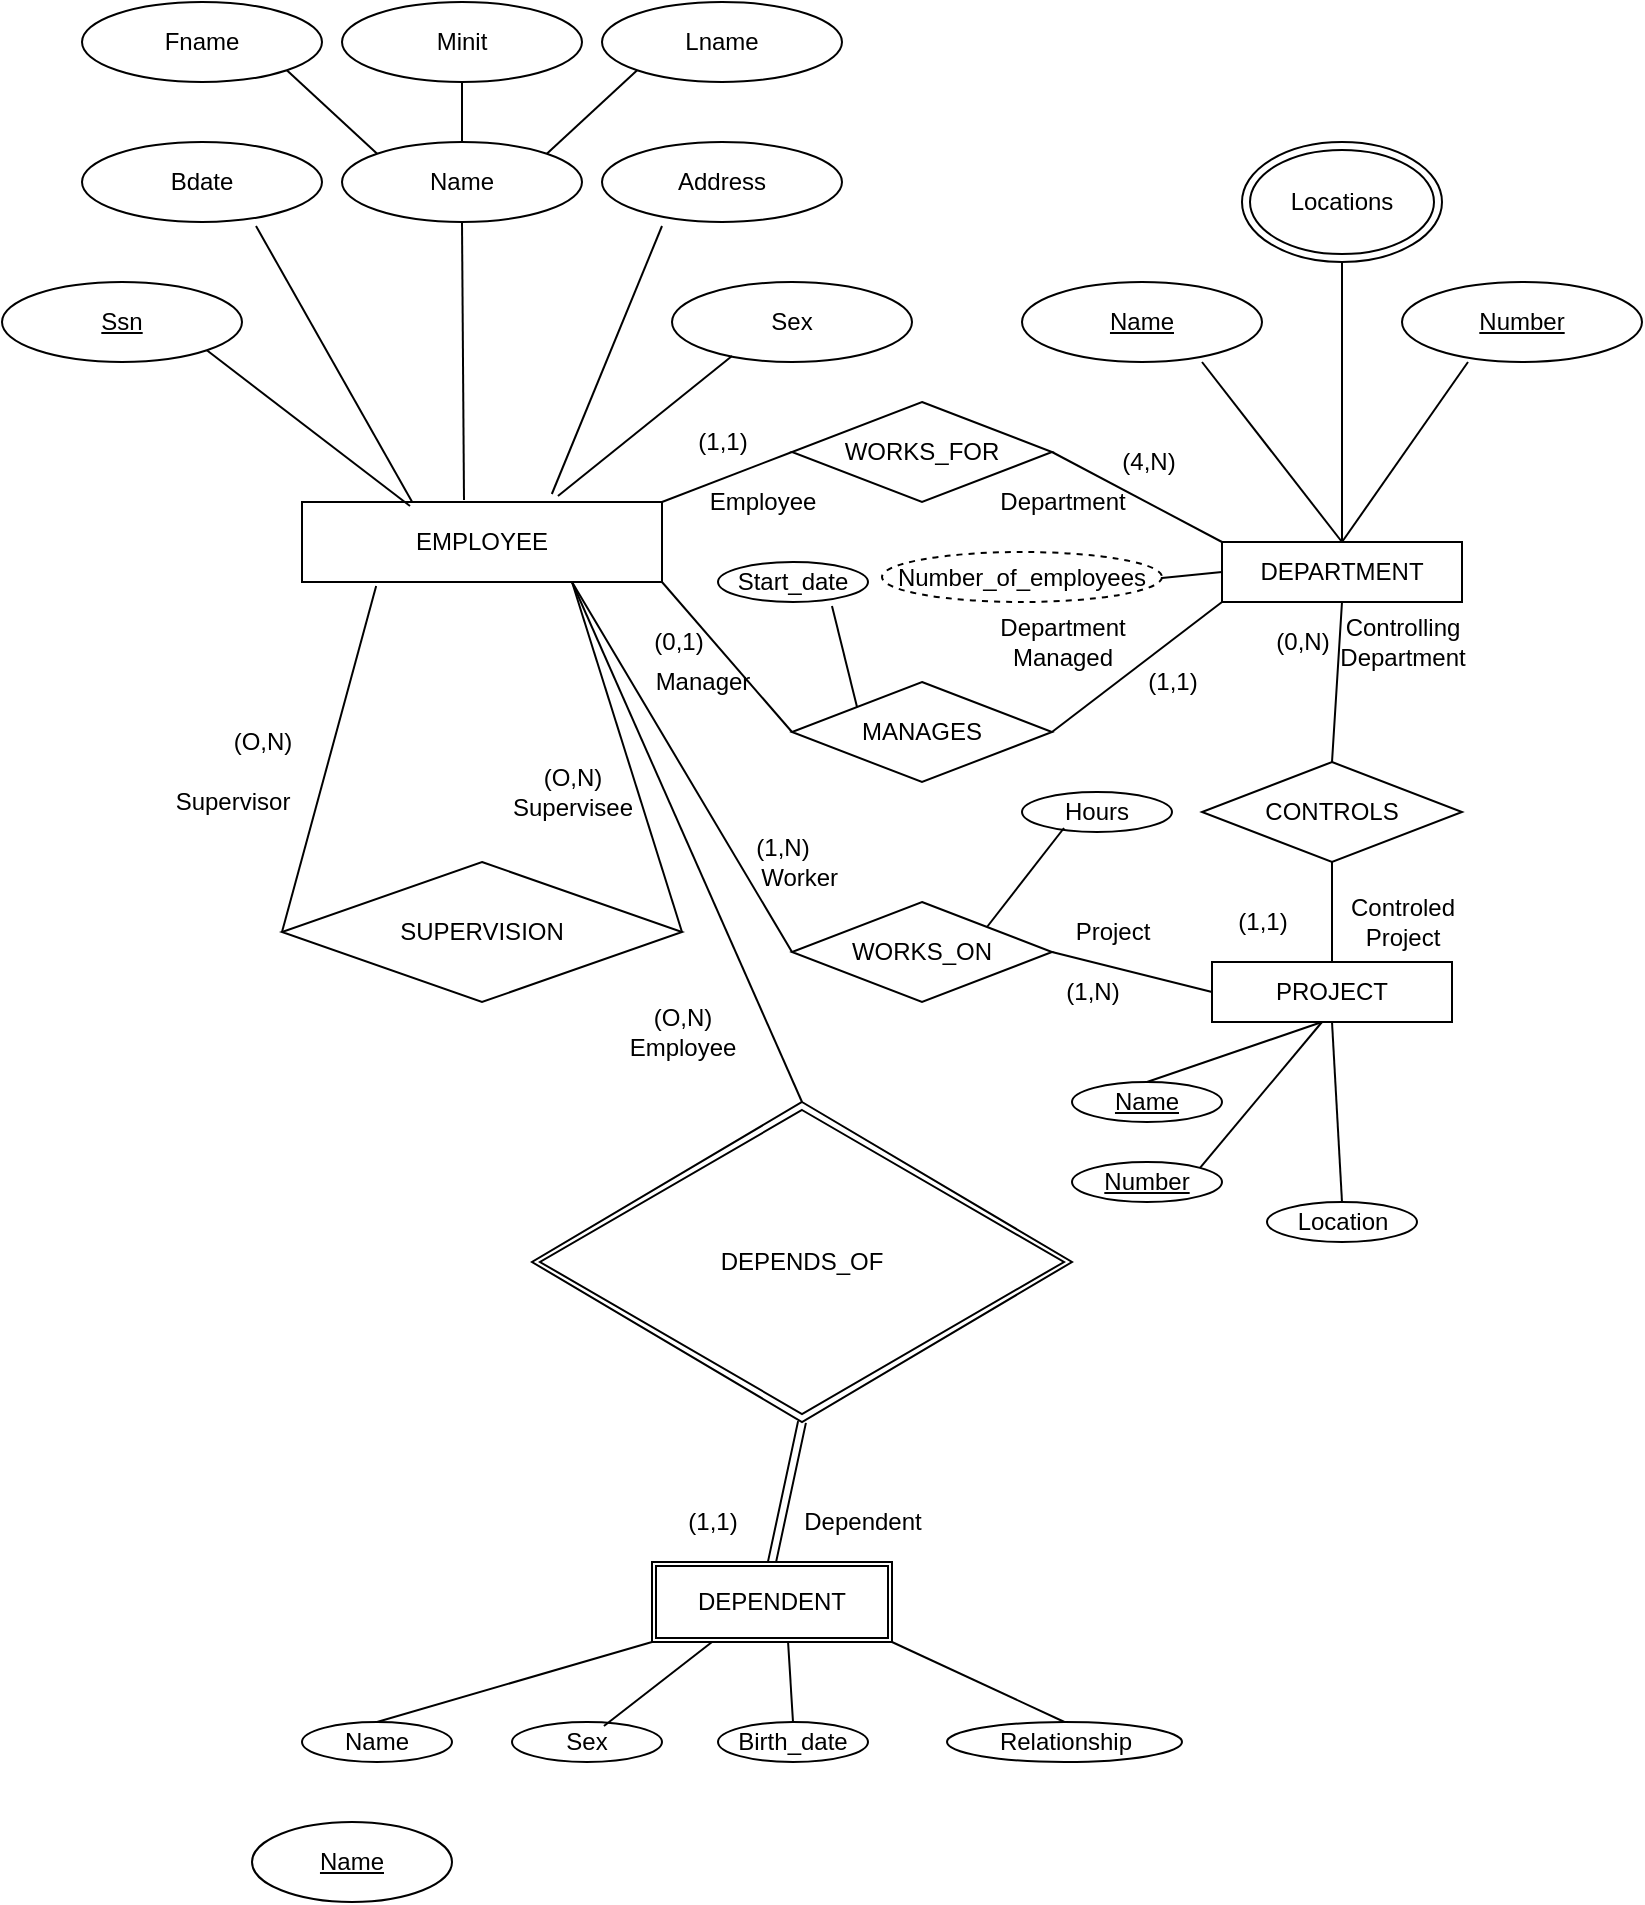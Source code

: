 <mxfile version="13.8.5" type="github">
  <diagram id="F_BEhLT4oKOZ831gFgLm" name="Page-1">
    <mxGraphModel dx="619" dy="715" grid="1" gridSize="10" guides="1" tooltips="1" connect="1" arrows="1" fold="1" page="1" pageScale="1" pageWidth="850" pageHeight="1100" math="0" shadow="0">
      <root>
        <mxCell id="0" />
        <mxCell id="1" parent="0" />
        <mxCell id="HosS5gP8n9v2VMugwRI7-6" value="EMPLOYEE" style="rounded=0;whiteSpace=wrap;html=1;" vertex="1" parent="1">
          <mxGeometry x="180" y="310" width="180" height="40" as="geometry" />
        </mxCell>
        <mxCell id="HosS5gP8n9v2VMugwRI7-9" value="SUPERVISION" style="rhombus;whiteSpace=wrap;html=1;" vertex="1" parent="1">
          <mxGeometry x="170" y="490" width="200" height="70" as="geometry" />
        </mxCell>
        <mxCell id="HosS5gP8n9v2VMugwRI7-12" value="" style="endArrow=none;html=1;exitX=0;exitY=0.5;exitDx=0;exitDy=0;entryX=0.206;entryY=1.05;entryDx=0;entryDy=0;entryPerimeter=0;" edge="1" parent="1" source="HosS5gP8n9v2VMugwRI7-9" target="HosS5gP8n9v2VMugwRI7-6">
          <mxGeometry width="50" height="50" relative="1" as="geometry">
            <mxPoint x="220" y="350" as="sourcePoint" />
            <mxPoint x="270" y="300" as="targetPoint" />
          </mxGeometry>
        </mxCell>
        <mxCell id="HosS5gP8n9v2VMugwRI7-14" value="" style="endArrow=none;html=1;" edge="1" parent="1">
          <mxGeometry width="50" height="50" relative="1" as="geometry">
            <mxPoint x="220" y="350" as="sourcePoint" />
            <mxPoint x="315" y="350" as="targetPoint" />
          </mxGeometry>
        </mxCell>
        <mxCell id="HosS5gP8n9v2VMugwRI7-16" value="" style="endArrow=none;html=1;entryX=1;entryY=0.5;entryDx=0;entryDy=0;exitX=0.75;exitY=1;exitDx=0;exitDy=0;" edge="1" parent="1" source="HosS5gP8n9v2VMugwRI7-6" target="HosS5gP8n9v2VMugwRI7-9">
          <mxGeometry width="50" height="50" relative="1" as="geometry">
            <mxPoint x="310" y="360" as="sourcePoint" />
            <mxPoint x="350" y="420" as="targetPoint" />
          </mxGeometry>
        </mxCell>
        <mxCell id="HosS5gP8n9v2VMugwRI7-17" value="Fname" style="ellipse;whiteSpace=wrap;html=1;" vertex="1" parent="1">
          <mxGeometry x="70" y="60" width="120" height="40" as="geometry" />
        </mxCell>
        <mxCell id="HosS5gP8n9v2VMugwRI7-19" value="Minit" style="ellipse;whiteSpace=wrap;html=1;" vertex="1" parent="1">
          <mxGeometry x="200" y="60" width="120" height="40" as="geometry" />
        </mxCell>
        <mxCell id="HosS5gP8n9v2VMugwRI7-20" value="Lname" style="ellipse;whiteSpace=wrap;html=1;" vertex="1" parent="1">
          <mxGeometry x="330" y="60" width="120" height="40" as="geometry" />
        </mxCell>
        <mxCell id="HosS5gP8n9v2VMugwRI7-21" value="Name" style="ellipse;whiteSpace=wrap;html=1;" vertex="1" parent="1">
          <mxGeometry x="200" y="130" width="120" height="40" as="geometry" />
        </mxCell>
        <mxCell id="HosS5gP8n9v2VMugwRI7-22" value="Address" style="ellipse;whiteSpace=wrap;html=1;" vertex="1" parent="1">
          <mxGeometry x="330" y="130" width="120" height="40" as="geometry" />
        </mxCell>
        <mxCell id="HosS5gP8n9v2VMugwRI7-23" value="Bdate" style="ellipse;whiteSpace=wrap;html=1;" vertex="1" parent="1">
          <mxGeometry x="70" y="130" width="120" height="40" as="geometry" />
        </mxCell>
        <mxCell id="HosS5gP8n9v2VMugwRI7-25" value="" style="endArrow=none;html=1;entryX=1;entryY=1;entryDx=0;entryDy=0;exitX=0;exitY=0;exitDx=0;exitDy=0;" edge="1" parent="1" source="HosS5gP8n9v2VMugwRI7-21" target="HosS5gP8n9v2VMugwRI7-17">
          <mxGeometry width="50" height="50" relative="1" as="geometry">
            <mxPoint x="140" y="150" as="sourcePoint" />
            <mxPoint x="190" y="100" as="targetPoint" />
          </mxGeometry>
        </mxCell>
        <mxCell id="HosS5gP8n9v2VMugwRI7-26" value="" style="endArrow=none;html=1;entryX=0;entryY=1;entryDx=0;entryDy=0;exitX=1;exitY=0;exitDx=0;exitDy=0;" edge="1" parent="1" source="HosS5gP8n9v2VMugwRI7-21" target="HosS5gP8n9v2VMugwRI7-20">
          <mxGeometry width="50" height="50" relative="1" as="geometry">
            <mxPoint x="350" y="150" as="sourcePoint" />
            <mxPoint x="400" y="100" as="targetPoint" />
          </mxGeometry>
        </mxCell>
        <mxCell id="HosS5gP8n9v2VMugwRI7-28" value="" style="endArrow=none;html=1;entryX=0.725;entryY=1.05;entryDx=0;entryDy=0;entryPerimeter=0;exitX=0.306;exitY=0;exitDx=0;exitDy=0;exitPerimeter=0;" edge="1" parent="1" source="HosS5gP8n9v2VMugwRI7-6" target="HosS5gP8n9v2VMugwRI7-23">
          <mxGeometry width="50" height="50" relative="1" as="geometry">
            <mxPoint x="200" y="290" as="sourcePoint" />
            <mxPoint x="250" y="240" as="targetPoint" />
          </mxGeometry>
        </mxCell>
        <mxCell id="HosS5gP8n9v2VMugwRI7-30" value="&lt;u&gt;Ssn&lt;/u&gt;" style="ellipse;whiteSpace=wrap;html=1;" vertex="1" parent="1">
          <mxGeometry x="30" y="200" width="120" height="40" as="geometry" />
        </mxCell>
        <mxCell id="HosS5gP8n9v2VMugwRI7-31" value="Sex" style="ellipse;whiteSpace=wrap;html=1;" vertex="1" parent="1">
          <mxGeometry x="365" y="200" width="120" height="40" as="geometry" />
        </mxCell>
        <mxCell id="HosS5gP8n9v2VMugwRI7-32" value="" style="endArrow=none;html=1;entryX=1;entryY=1;entryDx=0;entryDy=0;exitX=0.3;exitY=0.05;exitDx=0;exitDy=0;exitPerimeter=0;" edge="1" parent="1" source="HosS5gP8n9v2VMugwRI7-6" target="HosS5gP8n9v2VMugwRI7-30">
          <mxGeometry width="50" height="50" relative="1" as="geometry">
            <mxPoint x="90" y="300" as="sourcePoint" />
            <mxPoint x="140" y="250" as="targetPoint" />
          </mxGeometry>
        </mxCell>
        <mxCell id="HosS5gP8n9v2VMugwRI7-35" value="" style="endArrow=none;html=1;entryX=0.5;entryY=1;entryDx=0;entryDy=0;exitX=0.45;exitY=-0.025;exitDx=0;exitDy=0;exitPerimeter=0;" edge="1" parent="1" source="HosS5gP8n9v2VMugwRI7-6" target="HosS5gP8n9v2VMugwRI7-21">
          <mxGeometry width="50" height="50" relative="1" as="geometry">
            <mxPoint x="250" y="280" as="sourcePoint" />
            <mxPoint x="300" y="230" as="targetPoint" />
          </mxGeometry>
        </mxCell>
        <mxCell id="HosS5gP8n9v2VMugwRI7-36" value="" style="endArrow=none;html=1;entryX=0.25;entryY=1.05;entryDx=0;entryDy=0;entryPerimeter=0;exitX=0.694;exitY=-0.1;exitDx=0;exitDy=0;exitPerimeter=0;" edge="1" parent="1" source="HosS5gP8n9v2VMugwRI7-6" target="HosS5gP8n9v2VMugwRI7-22">
          <mxGeometry width="50" height="50" relative="1" as="geometry">
            <mxPoint x="280" y="280" as="sourcePoint" />
            <mxPoint x="330" y="230" as="targetPoint" />
          </mxGeometry>
        </mxCell>
        <mxCell id="HosS5gP8n9v2VMugwRI7-37" value="" style="endArrow=none;html=1;entryX=0.25;entryY=0.925;entryDx=0;entryDy=0;entryPerimeter=0;exitX=0.711;exitY=-0.075;exitDx=0;exitDy=0;exitPerimeter=0;" edge="1" parent="1" source="HosS5gP8n9v2VMugwRI7-6" target="HosS5gP8n9v2VMugwRI7-31">
          <mxGeometry width="50" height="50" relative="1" as="geometry">
            <mxPoint x="400" y="320" as="sourcePoint" />
            <mxPoint x="450" y="270" as="targetPoint" />
          </mxGeometry>
        </mxCell>
        <mxCell id="HosS5gP8n9v2VMugwRI7-38" value="WORKS_FOR" style="rhombus;whiteSpace=wrap;html=1;" vertex="1" parent="1">
          <mxGeometry x="425" y="260" width="130" height="50" as="geometry" />
        </mxCell>
        <mxCell id="HosS5gP8n9v2VMugwRI7-41" value="" style="endArrow=none;html=1;exitX=1;exitY=0;exitDx=0;exitDy=0;entryX=0;entryY=0.5;entryDx=0;entryDy=0;" edge="1" parent="1" source="HosS5gP8n9v2VMugwRI7-6" target="HosS5gP8n9v2VMugwRI7-38">
          <mxGeometry width="50" height="50" relative="1" as="geometry">
            <mxPoint x="450" y="340" as="sourcePoint" />
            <mxPoint x="500" y="290" as="targetPoint" />
          </mxGeometry>
        </mxCell>
        <mxCell id="HosS5gP8n9v2VMugwRI7-42" value="MANAGES" style="rhombus;whiteSpace=wrap;html=1;" vertex="1" parent="1">
          <mxGeometry x="425" y="400" width="130" height="50" as="geometry" />
        </mxCell>
        <mxCell id="HosS5gP8n9v2VMugwRI7-43" value="" style="endArrow=none;html=1;entryX=0;entryY=0.5;entryDx=0;entryDy=0;exitX=1;exitY=1;exitDx=0;exitDy=0;" edge="1" parent="1" source="HosS5gP8n9v2VMugwRI7-6" target="HosS5gP8n9v2VMugwRI7-42">
          <mxGeometry width="50" height="50" relative="1" as="geometry">
            <mxPoint x="350" y="430" as="sourcePoint" />
            <mxPoint x="400" y="380" as="targetPoint" />
          </mxGeometry>
        </mxCell>
        <mxCell id="HosS5gP8n9v2VMugwRI7-44" value="Start_date" style="ellipse;whiteSpace=wrap;html=1;" vertex="1" parent="1">
          <mxGeometry x="388" y="340" width="75" height="20" as="geometry" />
        </mxCell>
        <mxCell id="HosS5gP8n9v2VMugwRI7-45" value="" style="endArrow=none;html=1;entryX=0.76;entryY=1.1;entryDx=0;entryDy=0;entryPerimeter=0;exitX=0;exitY=0;exitDx=0;exitDy=0;" edge="1" parent="1" source="HosS5gP8n9v2VMugwRI7-42" target="HosS5gP8n9v2VMugwRI7-44">
          <mxGeometry width="50" height="50" relative="1" as="geometry">
            <mxPoint x="410" y="460" as="sourcePoint" />
            <mxPoint x="460" y="410" as="targetPoint" />
          </mxGeometry>
        </mxCell>
        <mxCell id="HosS5gP8n9v2VMugwRI7-46" value="DEPARTMENT" style="rounded=0;whiteSpace=wrap;html=1;" vertex="1" parent="1">
          <mxGeometry x="640" y="330" width="120" height="30" as="geometry" />
        </mxCell>
        <mxCell id="HosS5gP8n9v2VMugwRI7-47" value="" style="endArrow=none;html=1;exitX=0;exitY=0;exitDx=0;exitDy=0;entryX=1;entryY=0.5;entryDx=0;entryDy=0;" edge="1" parent="1" source="HosS5gP8n9v2VMugwRI7-46" target="HosS5gP8n9v2VMugwRI7-38">
          <mxGeometry width="50" height="50" relative="1" as="geometry">
            <mxPoint x="560" y="360" as="sourcePoint" />
            <mxPoint x="560" y="290" as="targetPoint" />
          </mxGeometry>
        </mxCell>
        <mxCell id="HosS5gP8n9v2VMugwRI7-48" value="" style="endArrow=none;html=1;entryX=1;entryY=0.5;entryDx=0;entryDy=0;exitX=0;exitY=1;exitDx=0;exitDy=0;" edge="1" parent="1" source="HosS5gP8n9v2VMugwRI7-46" target="HosS5gP8n9v2VMugwRI7-42">
          <mxGeometry width="50" height="50" relative="1" as="geometry">
            <mxPoint x="410" y="460" as="sourcePoint" />
            <mxPoint x="460" y="410" as="targetPoint" />
          </mxGeometry>
        </mxCell>
        <mxCell id="HosS5gP8n9v2VMugwRI7-49" value="" style="endArrow=none;html=1;entryX=0;entryY=0.5;entryDx=0;entryDy=0;" edge="1" parent="1" target="HosS5gP8n9v2VMugwRI7-46">
          <mxGeometry width="50" height="50" relative="1" as="geometry">
            <mxPoint x="590" y="350" as="sourcePoint" />
            <mxPoint x="630" y="340" as="targetPoint" />
          </mxGeometry>
        </mxCell>
        <mxCell id="HosS5gP8n9v2VMugwRI7-51" value="Number_of_employees" style="ellipse;whiteSpace=wrap;html=1;dashed=1;" vertex="1" parent="1">
          <mxGeometry x="470" y="335" width="140" height="25" as="geometry" />
        </mxCell>
        <mxCell id="HosS5gP8n9v2VMugwRI7-52" value="Locations" style="ellipse;shape=doubleEllipse;whiteSpace=wrap;html=1;" vertex="1" parent="1">
          <mxGeometry x="650" y="130" width="100" height="60" as="geometry" />
        </mxCell>
        <mxCell id="HosS5gP8n9v2VMugwRI7-53" value="" style="endArrow=none;html=1;entryX=0.5;entryY=0;entryDx=0;entryDy=0;exitX=0.5;exitY=1;exitDx=0;exitDy=0;" edge="1" parent="1" source="HosS5gP8n9v2VMugwRI7-19" target="HosS5gP8n9v2VMugwRI7-21">
          <mxGeometry width="50" height="50" relative="1" as="geometry">
            <mxPoint x="450" y="350" as="sourcePoint" />
            <mxPoint x="500" y="300" as="targetPoint" />
          </mxGeometry>
        </mxCell>
        <mxCell id="HosS5gP8n9v2VMugwRI7-54" value="" style="endArrow=none;html=1;entryX=0.5;entryY=1;entryDx=0;entryDy=0;exitX=0.5;exitY=0;exitDx=0;exitDy=0;" edge="1" parent="1" source="HosS5gP8n9v2VMugwRI7-46" target="HosS5gP8n9v2VMugwRI7-52">
          <mxGeometry width="50" height="50" relative="1" as="geometry">
            <mxPoint x="680" y="320" as="sourcePoint" />
            <mxPoint x="730" y="270" as="targetPoint" />
          </mxGeometry>
        </mxCell>
        <mxCell id="HosS5gP8n9v2VMugwRI7-55" value="" style="endArrow=none;html=1;exitX=0.5;exitY=0;exitDx=0;exitDy=0;" edge="1" parent="1" source="HosS5gP8n9v2VMugwRI7-46">
          <mxGeometry width="50" height="50" relative="1" as="geometry">
            <mxPoint x="700" y="320" as="sourcePoint" />
            <mxPoint x="630" y="240" as="targetPoint" />
          </mxGeometry>
        </mxCell>
        <mxCell id="HosS5gP8n9v2VMugwRI7-58" value="&lt;u&gt;Name&lt;/u&gt;" style="ellipse;whiteSpace=wrap;html=1;" vertex="1" parent="1">
          <mxGeometry x="540" y="200" width="120" height="40" as="geometry" />
        </mxCell>
        <mxCell id="HosS5gP8n9v2VMugwRI7-59" value="&lt;u&gt;Number&lt;/u&gt;" style="ellipse;whiteSpace=wrap;html=1;" vertex="1" parent="1">
          <mxGeometry x="730" y="200" width="120" height="40" as="geometry" />
        </mxCell>
        <mxCell id="HosS5gP8n9v2VMugwRI7-60" value="" style="endArrow=none;html=1;entryX=0.275;entryY=1;entryDx=0;entryDy=0;entryPerimeter=0;exitX=0.5;exitY=0;exitDx=0;exitDy=0;" edge="1" parent="1" source="HosS5gP8n9v2VMugwRI7-46" target="HosS5gP8n9v2VMugwRI7-59">
          <mxGeometry width="50" height="50" relative="1" as="geometry">
            <mxPoint x="730" y="340" as="sourcePoint" />
            <mxPoint x="780" y="290" as="targetPoint" />
          </mxGeometry>
        </mxCell>
        <mxCell id="HosS5gP8n9v2VMugwRI7-62" value="CONTROLS" style="rhombus;whiteSpace=wrap;html=1;" vertex="1" parent="1">
          <mxGeometry x="630" y="440" width="130" height="50" as="geometry" />
        </mxCell>
        <mxCell id="HosS5gP8n9v2VMugwRI7-63" value="" style="endArrow=none;html=1;entryX=0.5;entryY=1;entryDx=0;entryDy=0;exitX=0.5;exitY=0;exitDx=0;exitDy=0;" edge="1" parent="1" source="HosS5gP8n9v2VMugwRI7-62" target="HosS5gP8n9v2VMugwRI7-46">
          <mxGeometry width="50" height="50" relative="1" as="geometry">
            <mxPoint x="670" y="430" as="sourcePoint" />
            <mxPoint x="720" y="380" as="targetPoint" />
          </mxGeometry>
        </mxCell>
        <mxCell id="HosS5gP8n9v2VMugwRI7-65" value="PROJECT" style="rounded=0;whiteSpace=wrap;html=1;" vertex="1" parent="1">
          <mxGeometry x="635" y="540" width="120" height="30" as="geometry" />
        </mxCell>
        <mxCell id="HosS5gP8n9v2VMugwRI7-66" value="" style="endArrow=none;html=1;entryX=0.5;entryY=1;entryDx=0;entryDy=0;" edge="1" parent="1" source="HosS5gP8n9v2VMugwRI7-65" target="HosS5gP8n9v2VMugwRI7-62">
          <mxGeometry width="50" height="50" relative="1" as="geometry">
            <mxPoint x="660" y="540" as="sourcePoint" />
            <mxPoint x="710" y="490" as="targetPoint" />
          </mxGeometry>
        </mxCell>
        <mxCell id="HosS5gP8n9v2VMugwRI7-67" value="WORKS_ON" style="rhombus;whiteSpace=wrap;html=1;" vertex="1" parent="1">
          <mxGeometry x="425" y="510" width="130" height="50" as="geometry" />
        </mxCell>
        <mxCell id="HosS5gP8n9v2VMugwRI7-68" value="" style="endArrow=none;html=1;exitX=0;exitY=0.5;exitDx=0;exitDy=0;entryX=0.75;entryY=1;entryDx=0;entryDy=0;" edge="1" parent="1" source="HosS5gP8n9v2VMugwRI7-67" target="HosS5gP8n9v2VMugwRI7-6">
          <mxGeometry width="50" height="50" relative="1" as="geometry">
            <mxPoint x="370" y="490" as="sourcePoint" />
            <mxPoint x="310" y="350" as="targetPoint" />
          </mxGeometry>
        </mxCell>
        <mxCell id="HosS5gP8n9v2VMugwRI7-69" value="Hours" style="ellipse;whiteSpace=wrap;html=1;" vertex="1" parent="1">
          <mxGeometry x="540" y="455" width="75" height="20" as="geometry" />
        </mxCell>
        <mxCell id="HosS5gP8n9v2VMugwRI7-70" value="" style="endArrow=none;html=1;exitX=1;exitY=0;exitDx=0;exitDy=0;entryX=0.28;entryY=0.9;entryDx=0;entryDy=0;entryPerimeter=0;" edge="1" parent="1" source="HosS5gP8n9v2VMugwRI7-67" target="HosS5gP8n9v2VMugwRI7-69">
          <mxGeometry width="50" height="50" relative="1" as="geometry">
            <mxPoint x="560" y="580" as="sourcePoint" />
            <mxPoint x="560" y="480" as="targetPoint" />
          </mxGeometry>
        </mxCell>
        <mxCell id="HosS5gP8n9v2VMugwRI7-71" value="" style="endArrow=none;html=1;entryX=0;entryY=0.5;entryDx=0;entryDy=0;exitX=1;exitY=0.5;exitDx=0;exitDy=0;" edge="1" parent="1" source="HosS5gP8n9v2VMugwRI7-67" target="HosS5gP8n9v2VMugwRI7-65">
          <mxGeometry width="50" height="50" relative="1" as="geometry">
            <mxPoint x="546" y="537" as="sourcePoint" />
            <mxPoint x="630" y="550" as="targetPoint" />
          </mxGeometry>
        </mxCell>
        <mxCell id="HosS5gP8n9v2VMugwRI7-72" value="" style="endArrow=none;html=1;exitX=0.5;exitY=0;exitDx=0;exitDy=0;" edge="1" parent="1" source="HosS5gP8n9v2VMugwRI7-74">
          <mxGeometry width="50" height="50" relative="1" as="geometry">
            <mxPoint x="640" y="620" as="sourcePoint" />
            <mxPoint x="690" y="570" as="targetPoint" />
          </mxGeometry>
        </mxCell>
        <mxCell id="HosS5gP8n9v2VMugwRI7-74" value="&lt;u&gt;Name&lt;/u&gt;" style="ellipse;whiteSpace=wrap;html=1;" vertex="1" parent="1">
          <mxGeometry x="565" y="600" width="75" height="20" as="geometry" />
        </mxCell>
        <mxCell id="HosS5gP8n9v2VMugwRI7-75" value="&lt;u&gt;Number&lt;/u&gt;" style="ellipse;whiteSpace=wrap;html=1;" vertex="1" parent="1">
          <mxGeometry x="565" y="640" width="75" height="20" as="geometry" />
        </mxCell>
        <mxCell id="HosS5gP8n9v2VMugwRI7-77" value="" style="endArrow=none;html=1;exitX=1;exitY=0;exitDx=0;exitDy=0;" edge="1" parent="1" source="HosS5gP8n9v2VMugwRI7-75">
          <mxGeometry width="50" height="50" relative="1" as="geometry">
            <mxPoint x="680" y="650" as="sourcePoint" />
            <mxPoint x="690" y="570" as="targetPoint" />
          </mxGeometry>
        </mxCell>
        <mxCell id="HosS5gP8n9v2VMugwRI7-78" value="Location" style="ellipse;whiteSpace=wrap;html=1;" vertex="1" parent="1">
          <mxGeometry x="662.5" y="660" width="75" height="20" as="geometry" />
        </mxCell>
        <mxCell id="HosS5gP8n9v2VMugwRI7-79" value="" style="endArrow=none;html=1;exitX=0.5;exitY=0;exitDx=0;exitDy=0;entryX=0.5;entryY=1;entryDx=0;entryDy=0;" edge="1" parent="1" source="HosS5gP8n9v2VMugwRI7-78" target="HosS5gP8n9v2VMugwRI7-65">
          <mxGeometry width="50" height="50" relative="1" as="geometry">
            <mxPoint x="690" y="650" as="sourcePoint" />
            <mxPoint x="730" y="600" as="targetPoint" />
          </mxGeometry>
        </mxCell>
        <mxCell id="HosS5gP8n9v2VMugwRI7-80" value="" style="endArrow=none;html=1;entryX=0.75;entryY=1;entryDx=0;entryDy=0;exitX=0.5;exitY=0;exitDx=0;exitDy=0;" edge="1" parent="1" source="HosS5gP8n9v2VMugwRI7-83" target="HosS5gP8n9v2VMugwRI7-6">
          <mxGeometry width="50" height="50" relative="1" as="geometry">
            <mxPoint x="430" y="610" as="sourcePoint" />
            <mxPoint x="450" y="580" as="targetPoint" />
          </mxGeometry>
        </mxCell>
        <mxCell id="HosS5gP8n9v2VMugwRI7-83" value="DEPENDS_OF" style="shape=rhombus;double=1;perimeter=rhombusPerimeter;whiteSpace=wrap;html=1;align=center;" vertex="1" parent="1">
          <mxGeometry x="295" y="610" width="270" height="160" as="geometry" />
        </mxCell>
        <mxCell id="HosS5gP8n9v2VMugwRI7-84" value="DEPENDENT" style="shape=ext;double=1;rounded=0;whiteSpace=wrap;html=1;" vertex="1" parent="1">
          <mxGeometry x="355" y="840" width="120" height="40" as="geometry" />
        </mxCell>
        <mxCell id="HosS5gP8n9v2VMugwRI7-88" value="" style="shape=link;html=1;entryX=0.5;entryY=0;entryDx=0;entryDy=0;exitX=0.5;exitY=1;exitDx=0;exitDy=0;" edge="1" parent="1" source="HosS5gP8n9v2VMugwRI7-83" target="HosS5gP8n9v2VMugwRI7-84">
          <mxGeometry width="100" relative="1" as="geometry">
            <mxPoint x="380" y="800" as="sourcePoint" />
            <mxPoint x="480" y="800" as="targetPoint" />
          </mxGeometry>
        </mxCell>
        <mxCell id="HosS5gP8n9v2VMugwRI7-90" value="Name" style="ellipse;whiteSpace=wrap;html=1;" vertex="1" parent="1">
          <mxGeometry x="180" y="920" width="75" height="20" as="geometry" />
        </mxCell>
        <mxCell id="HosS5gP8n9v2VMugwRI7-91" value="Relationship" style="ellipse;whiteSpace=wrap;html=1;" vertex="1" parent="1">
          <mxGeometry x="502.5" y="920" width="117.5" height="20" as="geometry" />
        </mxCell>
        <mxCell id="HosS5gP8n9v2VMugwRI7-92" value="Birth_date" style="ellipse;whiteSpace=wrap;html=1;" vertex="1" parent="1">
          <mxGeometry x="388" y="920" width="75" height="20" as="geometry" />
        </mxCell>
        <mxCell id="HosS5gP8n9v2VMugwRI7-93" value="Sex" style="ellipse;whiteSpace=wrap;html=1;" vertex="1" parent="1">
          <mxGeometry x="285" y="920" width="75" height="20" as="geometry" />
        </mxCell>
        <mxCell id="HosS5gP8n9v2VMugwRI7-97" value="" style="endArrow=none;html=1;entryX=0;entryY=1;entryDx=0;entryDy=0;exitX=0.5;exitY=0;exitDx=0;exitDy=0;" edge="1" parent="1" source="HosS5gP8n9v2VMugwRI7-90" target="HosS5gP8n9v2VMugwRI7-84">
          <mxGeometry width="50" height="50" relative="1" as="geometry">
            <mxPoint x="230" y="910" as="sourcePoint" />
            <mxPoint x="350" y="880" as="targetPoint" />
          </mxGeometry>
        </mxCell>
        <mxCell id="HosS5gP8n9v2VMugwRI7-98" value="" style="endArrow=none;html=1;entryX=0.25;entryY=1;entryDx=0;entryDy=0;exitX=0.613;exitY=0.1;exitDx=0;exitDy=0;exitPerimeter=0;" edge="1" parent="1" source="HosS5gP8n9v2VMugwRI7-93" target="HosS5gP8n9v2VMugwRI7-84">
          <mxGeometry width="50" height="50" relative="1" as="geometry">
            <mxPoint x="340" y="940" as="sourcePoint" />
            <mxPoint x="390" y="890" as="targetPoint" />
          </mxGeometry>
        </mxCell>
        <mxCell id="HosS5gP8n9v2VMugwRI7-99" value="" style="endArrow=none;html=1;entryX=0.567;entryY=1;entryDx=0;entryDy=0;entryPerimeter=0;exitX=0.5;exitY=0;exitDx=0;exitDy=0;" edge="1" parent="1" source="HosS5gP8n9v2VMugwRI7-92" target="HosS5gP8n9v2VMugwRI7-84">
          <mxGeometry width="50" height="50" relative="1" as="geometry">
            <mxPoint x="410" y="930" as="sourcePoint" />
            <mxPoint x="460" y="880" as="targetPoint" />
          </mxGeometry>
        </mxCell>
        <mxCell id="HosS5gP8n9v2VMugwRI7-100" value="" style="endArrow=none;html=1;exitX=1;exitY=1;exitDx=0;exitDy=0;entryX=0.5;entryY=0;entryDx=0;entryDy=0;" edge="1" parent="1" source="HosS5gP8n9v2VMugwRI7-84" target="HosS5gP8n9v2VMugwRI7-91">
          <mxGeometry width="50" height="50" relative="1" as="geometry">
            <mxPoint x="510" y="910" as="sourcePoint" />
            <mxPoint x="560" y="860" as="targetPoint" />
          </mxGeometry>
        </mxCell>
        <mxCell id="HosS5gP8n9v2VMugwRI7-101" value="(1,1)" style="text;html=1;align=center;verticalAlign=middle;resizable=0;points=[];autosize=1;" vertex="1" parent="1">
          <mxGeometry x="365" y="810" width="40" height="20" as="geometry" />
        </mxCell>
        <mxCell id="HosS5gP8n9v2VMugwRI7-102" value="Dependent" style="text;html=1;align=center;verticalAlign=middle;resizable=0;points=[];autosize=1;" vertex="1" parent="1">
          <mxGeometry x="425" y="810" width="70" height="20" as="geometry" />
        </mxCell>
        <mxCell id="HosS5gP8n9v2VMugwRI7-103" value="&lt;div&gt;(O,N)&lt;/div&gt;&lt;div&gt;Employee&lt;br&gt;&lt;/div&gt;" style="text;html=1;align=center;verticalAlign=middle;resizable=0;points=[];autosize=1;" vertex="1" parent="1">
          <mxGeometry x="335" y="560" width="70" height="30" as="geometry" />
        </mxCell>
        <mxCell id="HosS5gP8n9v2VMugwRI7-104" value="(O,N)" style="text;html=1;align=center;verticalAlign=middle;resizable=0;points=[];autosize=1;" vertex="1" parent="1">
          <mxGeometry x="140" y="420" width="40" height="20" as="geometry" />
        </mxCell>
        <mxCell id="HosS5gP8n9v2VMugwRI7-105" value="Supervisor" style="text;html=1;align=center;verticalAlign=middle;resizable=0;points=[];autosize=1;" vertex="1" parent="1">
          <mxGeometry x="110" y="450" width="70" height="20" as="geometry" />
        </mxCell>
        <mxCell id="HosS5gP8n9v2VMugwRI7-106" value="&lt;div&gt;(O,N)&lt;/div&gt;&lt;div&gt;Supervisee&lt;br&gt;&lt;/div&gt;" style="text;html=1;align=center;verticalAlign=middle;resizable=0;points=[];autosize=1;" vertex="1" parent="1">
          <mxGeometry x="275" y="440" width="80" height="30" as="geometry" />
        </mxCell>
        <mxCell id="HosS5gP8n9v2VMugwRI7-107" value="(1,1)" style="text;html=1;align=center;verticalAlign=middle;resizable=0;points=[];autosize=1;" vertex="1" parent="1">
          <mxGeometry x="370" y="270" width="40" height="20" as="geometry" />
        </mxCell>
        <mxCell id="HosS5gP8n9v2VMugwRI7-108" value="&lt;div&gt;(0,1)&lt;/div&gt;" style="text;html=1;align=center;verticalAlign=middle;resizable=0;points=[];autosize=1;" vertex="1" parent="1">
          <mxGeometry x="348" y="370" width="40" height="20" as="geometry" />
        </mxCell>
        <mxCell id="HosS5gP8n9v2VMugwRI7-109" value="&lt;div&gt;Manager&lt;/div&gt;" style="text;html=1;align=center;verticalAlign=middle;resizable=0;points=[];autosize=1;" vertex="1" parent="1">
          <mxGeometry x="350" y="390" width="60" height="20" as="geometry" />
        </mxCell>
        <mxCell id="HosS5gP8n9v2VMugwRI7-110" value="Employee" style="text;html=1;align=center;verticalAlign=middle;resizable=0;points=[];autosize=1;" vertex="1" parent="1">
          <mxGeometry x="375" y="300" width="70" height="20" as="geometry" />
        </mxCell>
        <mxCell id="HosS5gP8n9v2VMugwRI7-111" value="&lt;div&gt;Department&lt;/div&gt;" style="text;html=1;align=center;verticalAlign=middle;resizable=0;points=[];autosize=1;" vertex="1" parent="1">
          <mxGeometry x="520" y="300" width="80" height="20" as="geometry" />
        </mxCell>
        <mxCell id="HosS5gP8n9v2VMugwRI7-112" value="&lt;div&gt;Department&lt;/div&gt;&lt;div&gt;Managed&lt;br&gt;&lt;/div&gt;" style="text;html=1;align=center;verticalAlign=middle;resizable=0;points=[];autosize=1;" vertex="1" parent="1">
          <mxGeometry x="520" y="365" width="80" height="30" as="geometry" />
        </mxCell>
        <mxCell id="HosS5gP8n9v2VMugwRI7-113" value="(4,N)" style="text;html=1;align=center;verticalAlign=middle;resizable=0;points=[];autosize=1;" vertex="1" parent="1">
          <mxGeometry x="582.5" y="280" width="40" height="20" as="geometry" />
        </mxCell>
        <mxCell id="HosS5gP8n9v2VMugwRI7-114" value="(1,1)" style="text;html=1;align=center;verticalAlign=middle;resizable=0;points=[];autosize=1;" vertex="1" parent="1">
          <mxGeometry x="595" y="390" width="40" height="20" as="geometry" />
        </mxCell>
        <mxCell id="HosS5gP8n9v2VMugwRI7-115" value="&lt;div&gt;(1,N)&lt;/div&gt;&lt;div&gt;&amp;nbsp;&amp;nbsp;&amp;nbsp;&amp;nbsp; Worker&lt;br&gt;&lt;/div&gt;" style="text;html=1;align=center;verticalAlign=middle;resizable=0;points=[];autosize=1;" vertex="1" parent="1">
          <mxGeometry x="385" y="475" width="70" height="30" as="geometry" />
        </mxCell>
        <mxCell id="HosS5gP8n9v2VMugwRI7-116" value="&lt;div&gt;Controlling&lt;/div&gt;&lt;div&gt;Department&lt;br&gt;&lt;/div&gt;" style="text;html=1;align=center;verticalAlign=middle;resizable=0;points=[];autosize=1;" vertex="1" parent="1">
          <mxGeometry x="690" y="365" width="80" height="30" as="geometry" />
        </mxCell>
        <mxCell id="HosS5gP8n9v2VMugwRI7-117" value="(0,N)" style="text;html=1;align=center;verticalAlign=middle;resizable=0;points=[];autosize=1;" vertex="1" parent="1">
          <mxGeometry x="660" y="370" width="40" height="20" as="geometry" />
        </mxCell>
        <mxCell id="HosS5gP8n9v2VMugwRI7-118" value="&lt;div&gt;Controled&lt;/div&gt;&lt;div&gt;Project&lt;/div&gt;" style="text;html=1;align=center;verticalAlign=middle;resizable=0;points=[];autosize=1;" vertex="1" parent="1">
          <mxGeometry x="695" y="505" width="70" height="30" as="geometry" />
        </mxCell>
        <mxCell id="HosS5gP8n9v2VMugwRI7-119" value="(1,1)" style="text;html=1;align=center;verticalAlign=middle;resizable=0;points=[];autosize=1;" vertex="1" parent="1">
          <mxGeometry x="640" y="510" width="40" height="20" as="geometry" />
        </mxCell>
        <mxCell id="HosS5gP8n9v2VMugwRI7-120" value="&lt;div&gt;Project&lt;/div&gt;" style="text;html=1;align=center;verticalAlign=middle;resizable=0;points=[];autosize=1;" vertex="1" parent="1">
          <mxGeometry x="560" y="515" width="50" height="20" as="geometry" />
        </mxCell>
        <mxCell id="HosS5gP8n9v2VMugwRI7-121" value="(1,N)" style="text;html=1;align=center;verticalAlign=middle;resizable=0;points=[];autosize=1;" vertex="1" parent="1">
          <mxGeometry x="555" y="545" width="40" height="20" as="geometry" />
        </mxCell>
        <mxCell id="HosS5gP8n9v2VMugwRI7-122" value="Name" style="ellipse;whiteSpace=wrap;html=1;align=center;fontStyle=4;" vertex="1" parent="1">
          <mxGeometry x="155" y="970" width="100" height="40" as="geometry" />
        </mxCell>
      </root>
    </mxGraphModel>
  </diagram>
</mxfile>
